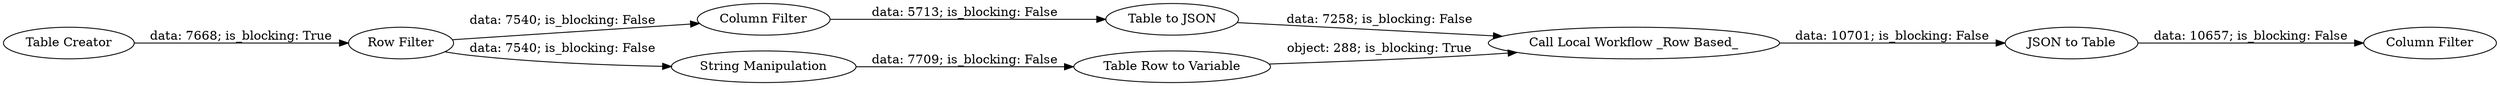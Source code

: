 digraph {
	"1856318606478596198_7" [label="JSON to Table"]
	"1856318606478596198_4" [label="Column Filter"]
	"1856318606478596198_6" [label="Call Local Workflow _Row Based_"]
	"1856318606478596198_16" [label="Column Filter"]
	"1856318606478596198_2" [label="String Manipulation"]
	"1856318606478596198_3" [label="Table Row to Variable"]
	"1856318606478596198_1" [label="Table Creator"]
	"1856318606478596198_8" [label="Row Filter"]
	"1856318606478596198_5" [label="Table to JSON"]
	"1856318606478596198_6" -> "1856318606478596198_7" [label="data: 10701; is_blocking: False"]
	"1856318606478596198_3" -> "1856318606478596198_6" [label="object: 288; is_blocking: True"]
	"1856318606478596198_8" -> "1856318606478596198_2" [label="data: 7540; is_blocking: False"]
	"1856318606478596198_4" -> "1856318606478596198_5" [label="data: 5713; is_blocking: False"]
	"1856318606478596198_7" -> "1856318606478596198_16" [label="data: 10657; is_blocking: False"]
	"1856318606478596198_5" -> "1856318606478596198_6" [label="data: 7258; is_blocking: False"]
	"1856318606478596198_1" -> "1856318606478596198_8" [label="data: 7668; is_blocking: True"]
	"1856318606478596198_2" -> "1856318606478596198_3" [label="data: 7709; is_blocking: False"]
	"1856318606478596198_8" -> "1856318606478596198_4" [label="data: 7540; is_blocking: False"]
	rankdir=LR
}
